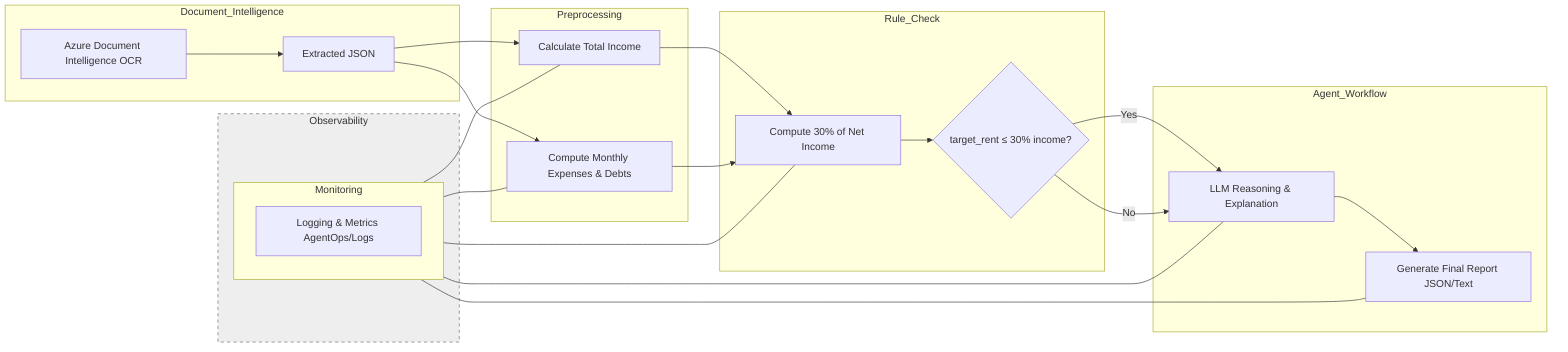flowchart LR
  subgraph Document_Intelligence
    A[Azure Document Intelligence OCR] --> B[Extracted JSON]
  end

  subgraph Preprocessing
    B --> C1[Calculate Total Income]
    B --> C2[Compute Monthly Expenses & Debts]
  end

  subgraph Rule_Check
    C1 --> D[Compute 30% of Net Income]
    C2 --> D
    D --> E{target_rent ≤ 30% income?}
  end

  subgraph Agent_Workflow
    E -->|Yes| F[LLM Reasoning & Explanation]
    E -->|No| F
    F --> G[Generate Final Report JSON/Text]
  end

  subgraph Observability
    subgraph Monitoring
      style Observability fill:#eee,stroke:#666,stroke-dasharray: 5 5
      H[Logging & Metrics AgentOps/Logs]
    end
    Monitoring --- C1 & C2 & D & F & G
  end